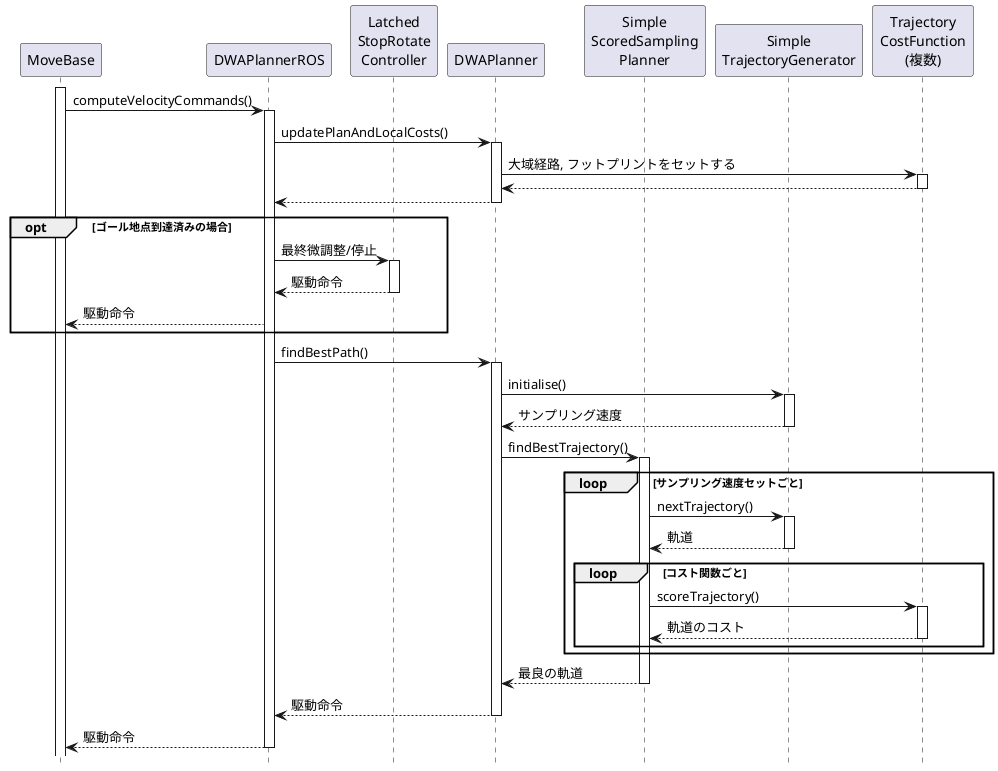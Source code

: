 @startuml

hide footbox

participant "MoveBase" as move_base
participant "DWAPlannerROS" as DWAPlannerROS
participant "Latched\nStopRotate\nController" as LatchedStopRotateController
participant "DWAPlanner" as DWAPlanner
participant "Simple\nScoredSampling\nPlanner" as ScoredSamplingPlanner
participant "Simple\nTrajectoryGenerator" as TrajectoryGenerator
participant "Trajectory\nCostFunction\n(複数)" as TrajectoryCostFunction




activate move_base
move_base -> DWAPlannerROS: computeVelocityCommands()
activate DWAPlannerROS

DWAPlannerROS -> DWAPlanner ++ : updatePlanAndLocalCosts()
DWAPlanner -> TrajectoryCostFunction ++ : 大域経路, フットプリントをセットする
DWAPlanner <-- TrajectoryCostFunction --
DWAPlannerROS <-- DWAPlanner --

opt ゴール地点到達済みの場合
  DWAPlannerROS -> LatchedStopRotateController ++ : 最終微調整/停止
  DWAPlannerROS <-- LatchedStopRotateController -- : 駆動命令
  move_base <-- DWAPlannerROS : 駆動命令
end

DWAPlannerROS -> DWAPlanner ++ : findBestPath()

DWAPlanner -> TrajectoryGenerator ++ : initialise()

DWAPlanner <-- TrajectoryGenerator -- : サンプリング速度

DWAPlanner -> ScoredSamplingPlanner ++ : findBestTrajectory()

loop サンプリング速度セットごと

  ScoredSamplingPlanner -> TrajectoryGenerator ++ : nextTrajectory()

  ScoredSamplingPlanner <-- TrajectoryGenerator -- : 軌道

  loop コスト関数ごと

    ScoredSamplingPlanner -> TrajectoryCostFunction ++ : scoreTrajectory()

    ScoredSamplingPlanner <-- TrajectoryCostFunction -- : 軌道のコスト

  end

end

DWAPlanner <-- ScoredSamplingPlanner -- : 最良の軌道



DWAPlannerROS <-- DWAPlanner : 駆動命令
DWAPlanner --

move_base <-- DWAPlannerROS : 駆動命令

deactivate DWAPlannerROS

@enduml
